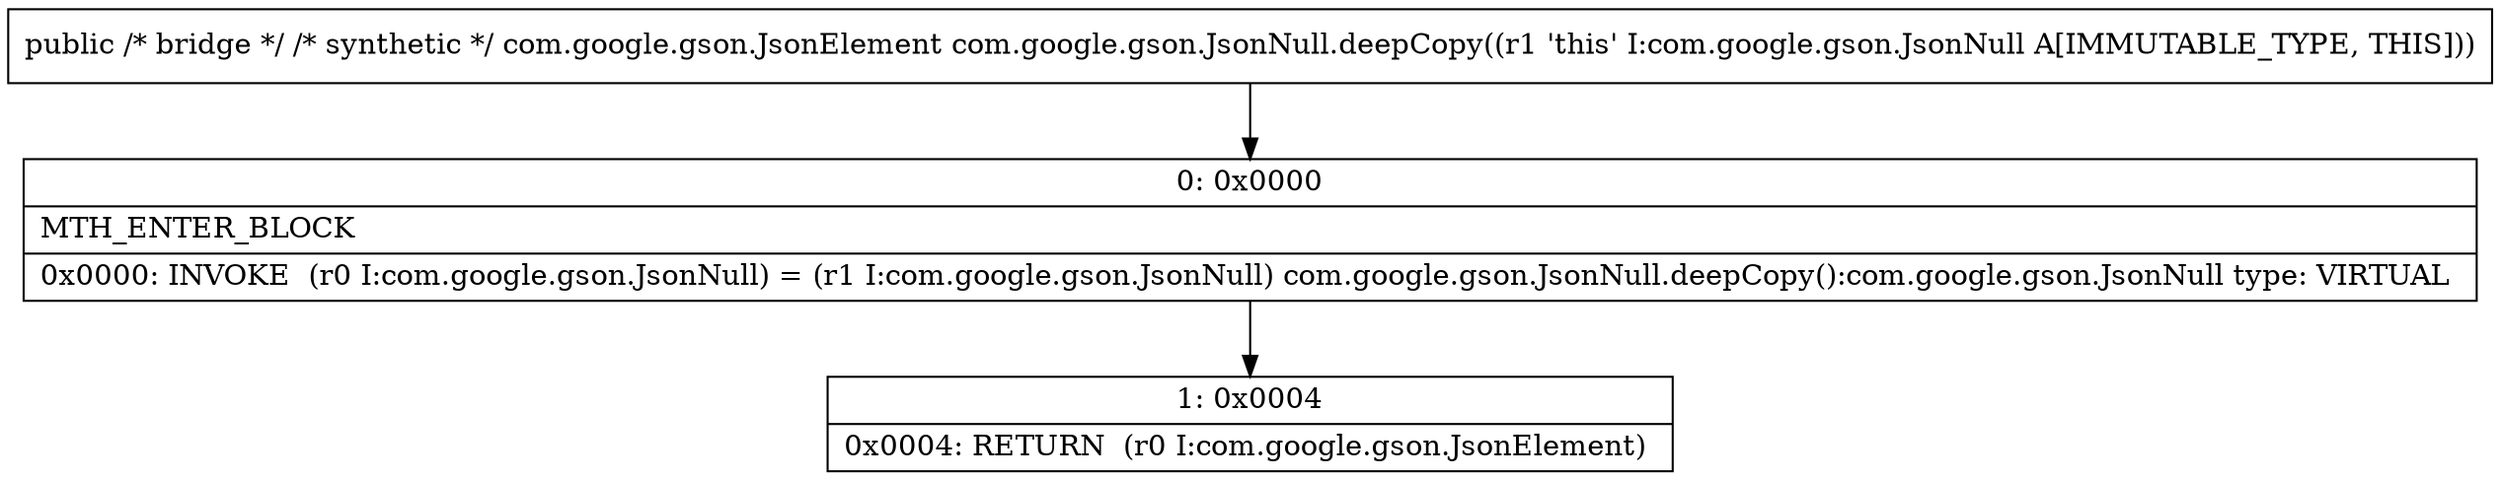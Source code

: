 digraph "CFG forcom.google.gson.JsonNull.deepCopy()Lcom\/google\/gson\/JsonElement;" {
Node_0 [shape=record,label="{0\:\ 0x0000|MTH_ENTER_BLOCK\l|0x0000: INVOKE  (r0 I:com.google.gson.JsonNull) = (r1 I:com.google.gson.JsonNull) com.google.gson.JsonNull.deepCopy():com.google.gson.JsonNull type: VIRTUAL \l}"];
Node_1 [shape=record,label="{1\:\ 0x0004|0x0004: RETURN  (r0 I:com.google.gson.JsonElement) \l}"];
MethodNode[shape=record,label="{public \/* bridge *\/ \/* synthetic *\/ com.google.gson.JsonElement com.google.gson.JsonNull.deepCopy((r1 'this' I:com.google.gson.JsonNull A[IMMUTABLE_TYPE, THIS])) }"];
MethodNode -> Node_0;
Node_0 -> Node_1;
}

